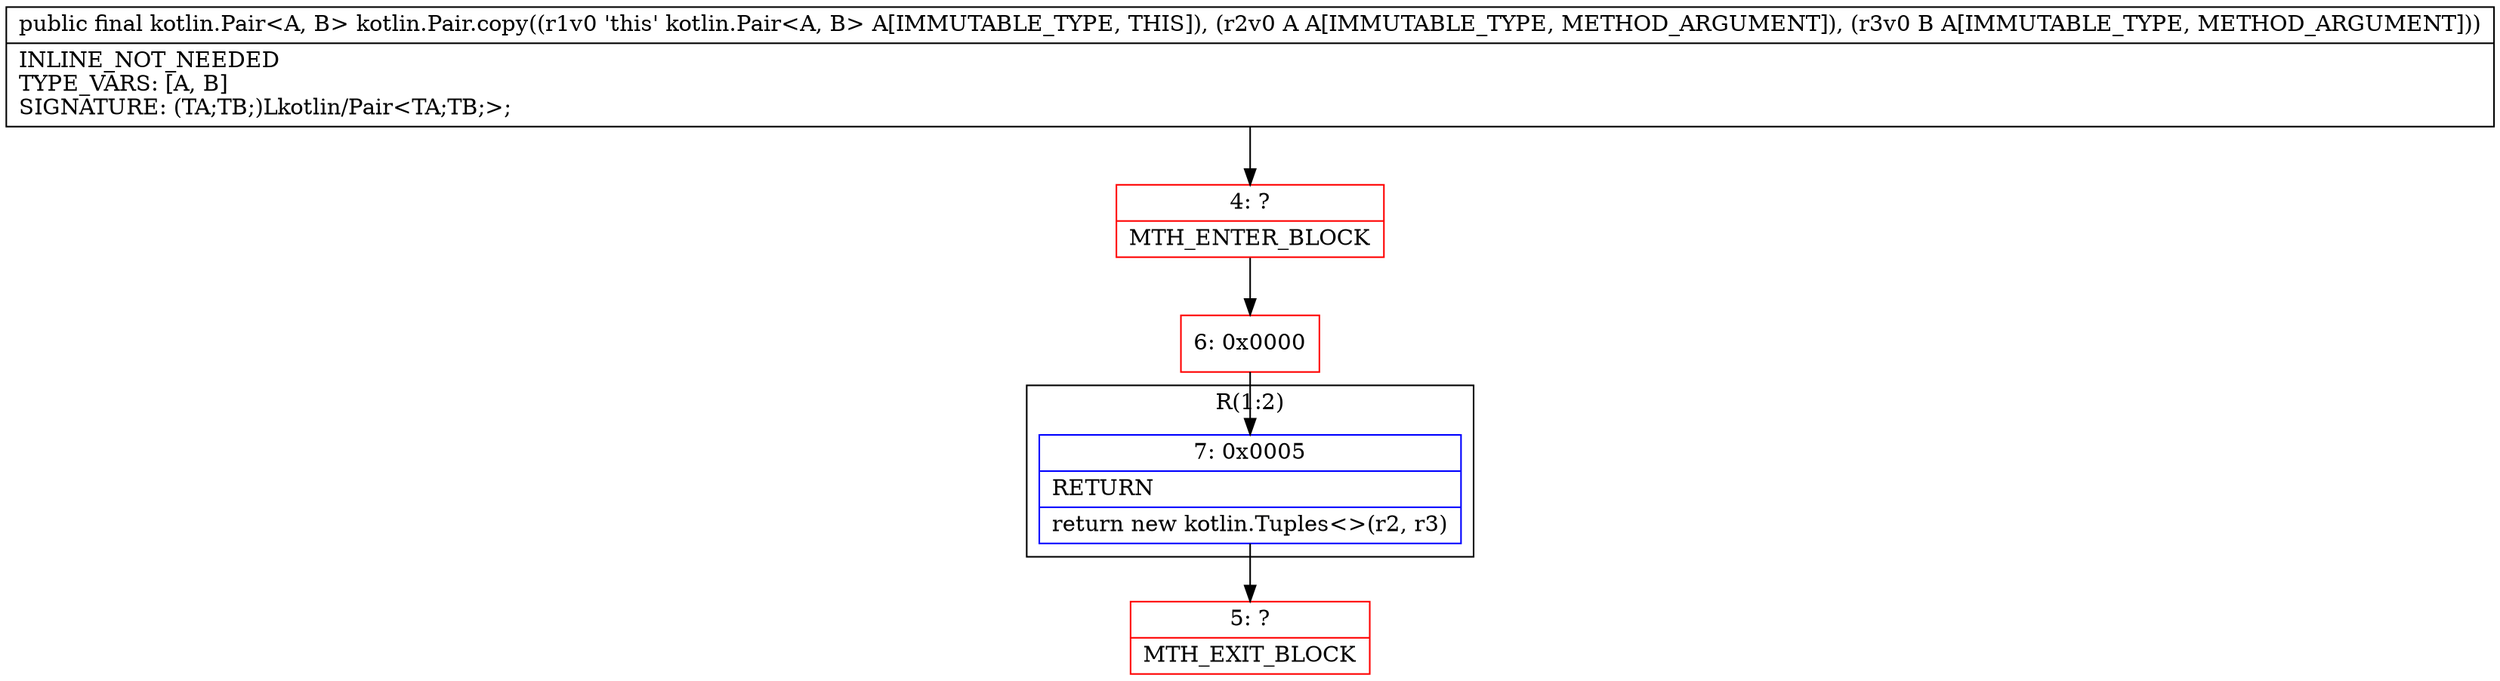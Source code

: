 digraph "CFG forkotlin.Pair.copy(Ljava\/lang\/Object;Ljava\/lang\/Object;)Lkotlin\/Pair;" {
subgraph cluster_Region_716111592 {
label = "R(1:2)";
node [shape=record,color=blue];
Node_7 [shape=record,label="{7\:\ 0x0005|RETURN\l|return new kotlin.Tuples\<\>(r2, r3)\l}"];
}
Node_4 [shape=record,color=red,label="{4\:\ ?|MTH_ENTER_BLOCK\l}"];
Node_6 [shape=record,color=red,label="{6\:\ 0x0000}"];
Node_5 [shape=record,color=red,label="{5\:\ ?|MTH_EXIT_BLOCK\l}"];
MethodNode[shape=record,label="{public final kotlin.Pair\<A, B\> kotlin.Pair.copy((r1v0 'this' kotlin.Pair\<A, B\> A[IMMUTABLE_TYPE, THIS]), (r2v0 A A[IMMUTABLE_TYPE, METHOD_ARGUMENT]), (r3v0 B A[IMMUTABLE_TYPE, METHOD_ARGUMENT]))  | INLINE_NOT_NEEDED\lTYPE_VARS: [A, B]\lSIGNATURE: (TA;TB;)Lkotlin\/Pair\<TA;TB;\>;\l}"];
MethodNode -> Node_4;Node_7 -> Node_5;
Node_4 -> Node_6;
Node_6 -> Node_7;
}

